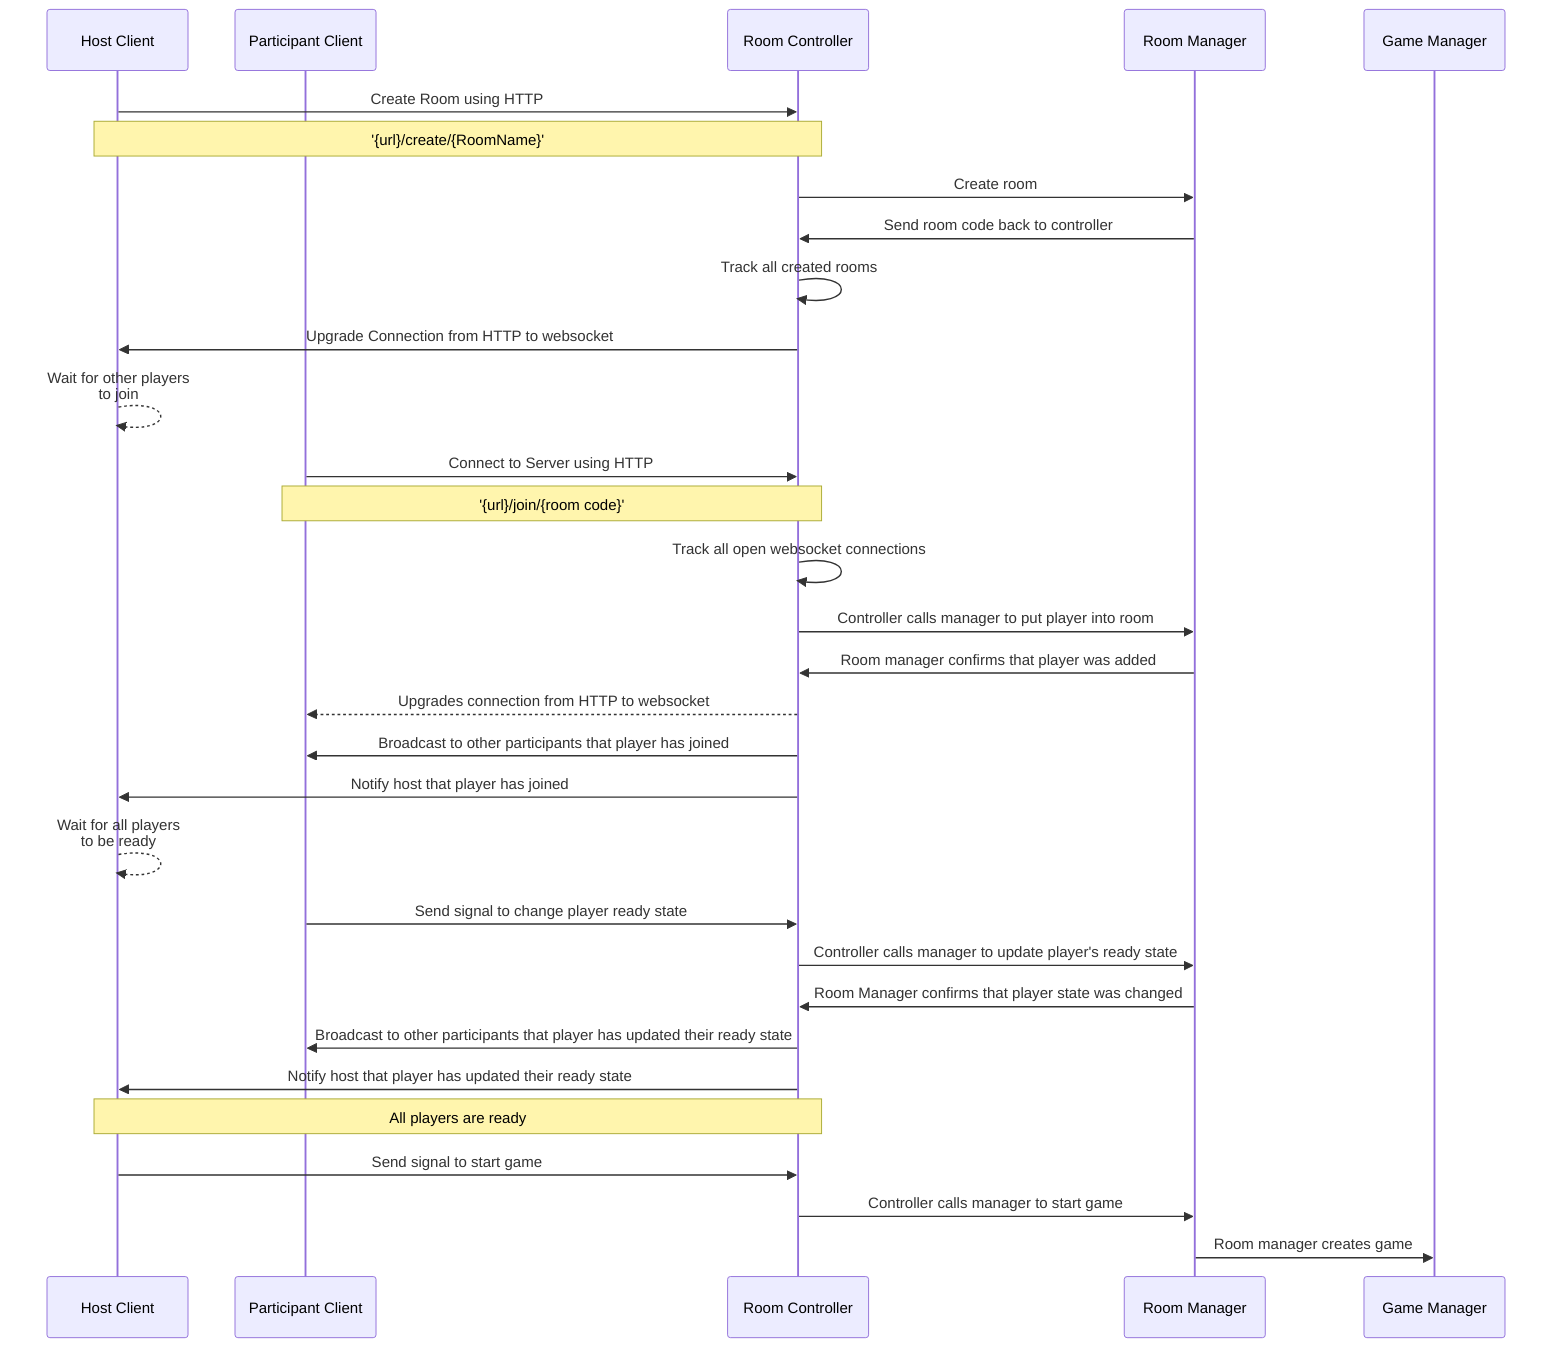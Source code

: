 sequenceDiagram

participant hc as Host Client
participant pc as Participant Client
participant rc as Room Controller
participant rm as Room Manager
participant gm as Game Manager

hc->>rc: Create Room using HTTP
Note over hc,rc: '{url}/create/{RoomName}'
rc->>rm: Create room
rm->>rc: Send room code back to controller
rc->>rc: Track all created rooms
rc->>hc: Upgrade Connection from HTTP to websocket

hc-->>hc: Wait for other players<br>to join

pc->>rc: Connect to Server using HTTP
Note over pc,rc: '{url}/join/{room code}'

rc->>rc: Track all open websocket connections
rc->>rm: Controller calls manager to put player into room
rm->>rc: Room manager confirms that player was added
rc-->>pc: Upgrades connection from HTTP to websocket
rc->>pc: Broadcast to other participants that player has joined
rc->>hc: Notify host that player has joined

hc-->>hc: Wait for all players<br>to be ready

pc->>rc: Send signal to change player ready state
rc->>rm: Controller calls manager to update player's ready state
rm->>rc: Room Manager confirms that player state was changed
rc->>pc: Broadcast to other participants that player has updated their ready state
rc->>hc: Notify host that player has updated their ready state

Note over hc,rc: All players are ready

hc->>rc: Send signal to start game
rc->>rm: Controller calls manager to start game
rm->>gm: Room manager creates game